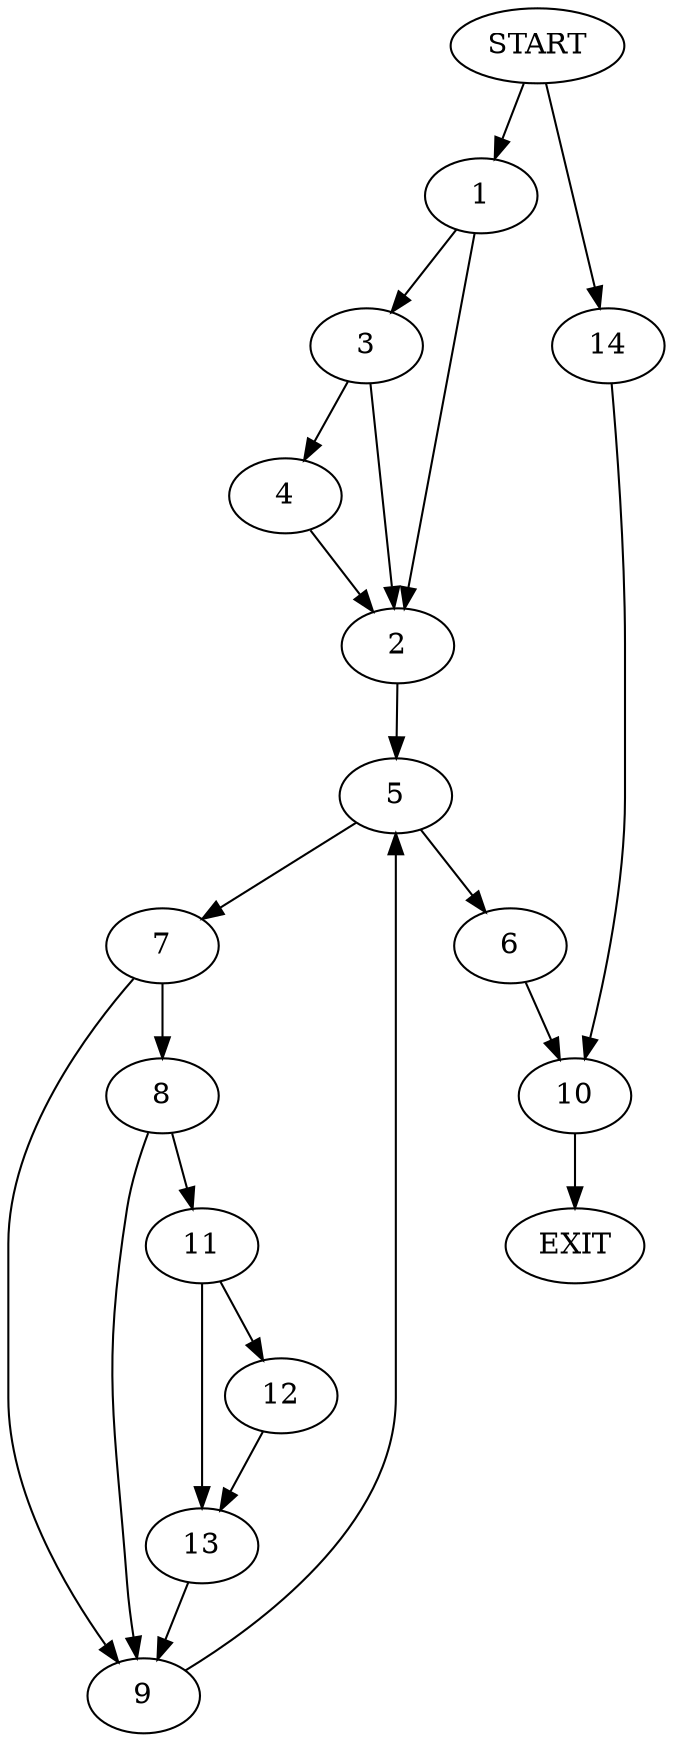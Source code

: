 digraph {
0 [label="START"]
15 [label="EXIT"]
0 -> 1
1 -> 2
1 -> 3
3 -> 2
3 -> 4
2 -> 5
4 -> 2
5 -> 6
5 -> 7
7 -> 8
7 -> 9
6 -> 10
9 -> 5
8 -> 9
8 -> 11
11 -> 12
11 -> 13
13 -> 9
12 -> 13
10 -> 15
0 -> 14
14 -> 10
}
